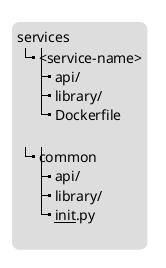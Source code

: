 @startuml

skinparam Legend {
	BorderColor transparent
}

legend
services
|_ <service-name>
    |_ api/
    |_ library/
    |_ Dockerfile

|_ common
    |_ api/
    |_ library/
    |_ __init__.py

end legend
@enduml
